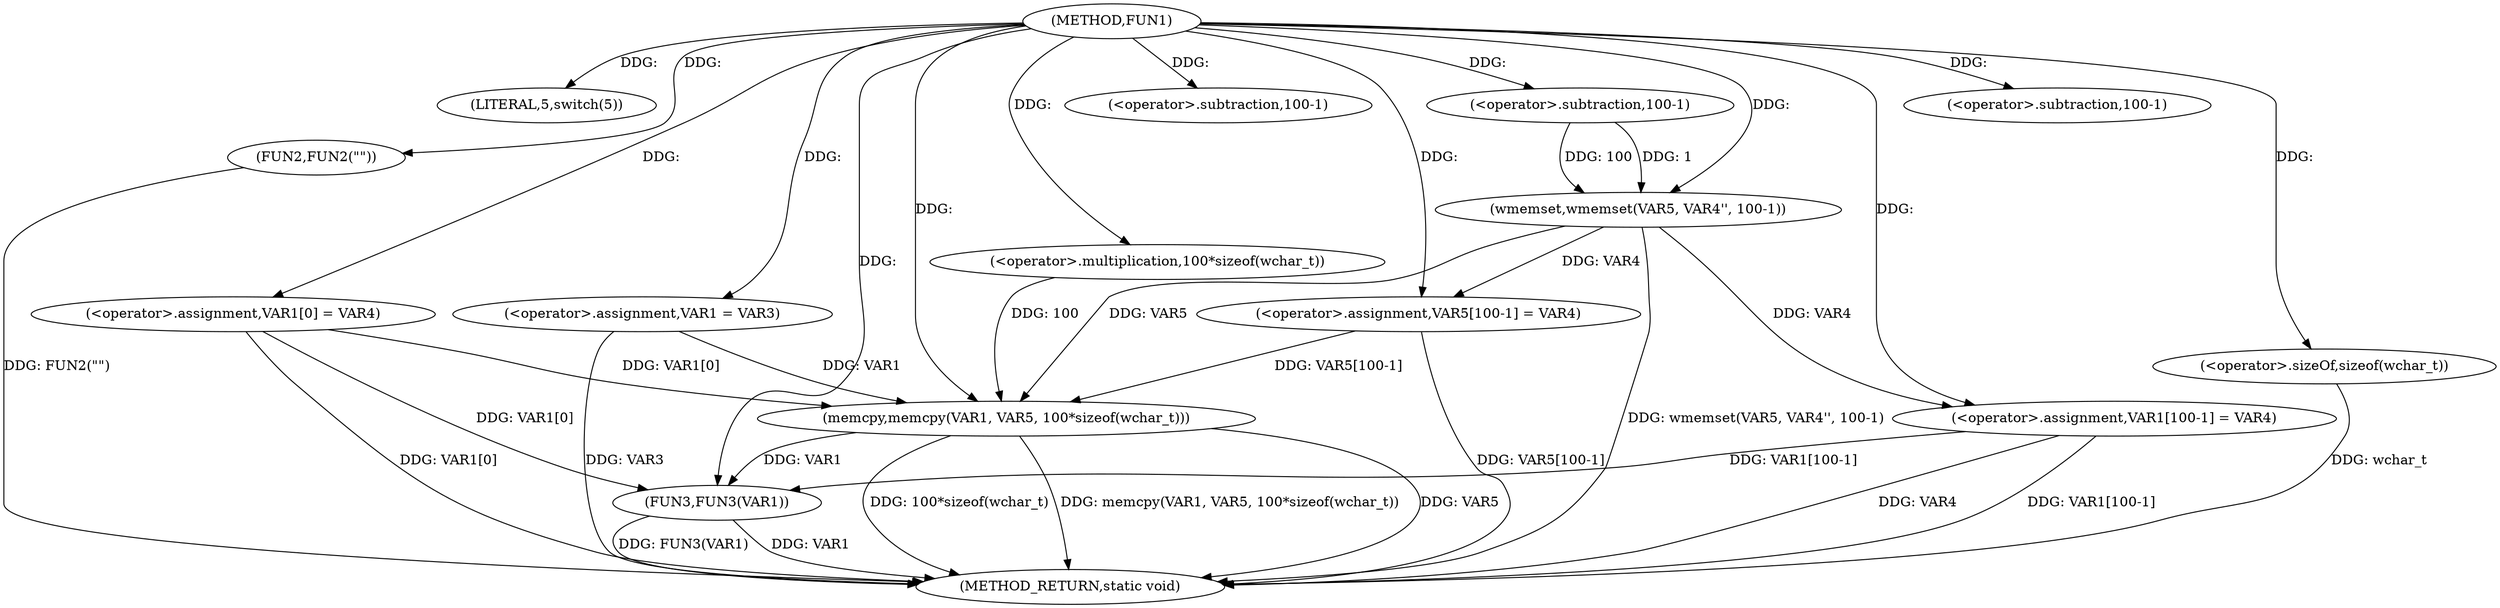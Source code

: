 digraph FUN1 {  
"1000100" [label = "(METHOD,FUN1)" ]
"1000153" [label = "(METHOD_RETURN,static void)" ]
"1000106" [label = "(LITERAL,5,switch(5))" ]
"1000109" [label = "(FUN2,FUN2(\"\"))" ]
"1000113" [label = "(<operator>.assignment,VAR1 = VAR3)" ]
"1000116" [label = "(<operator>.assignment,VAR1[0] = VAR4)" ]
"1000124" [label = "(wmemset,wmemset(VAR5, VAR4'', 100-1))" ]
"1000127" [label = "(<operator>.subtraction,100-1)" ]
"1000130" [label = "(<operator>.assignment,VAR5[100-1] = VAR4)" ]
"1000133" [label = "(<operator>.subtraction,100-1)" ]
"1000137" [label = "(memcpy,memcpy(VAR1, VAR5, 100*sizeof(wchar_t)))" ]
"1000140" [label = "(<operator>.multiplication,100*sizeof(wchar_t))" ]
"1000142" [label = "(<operator>.sizeOf,sizeof(wchar_t))" ]
"1000144" [label = "(<operator>.assignment,VAR1[100-1] = VAR4)" ]
"1000147" [label = "(<operator>.subtraction,100-1)" ]
"1000151" [label = "(FUN3,FUN3(VAR1))" ]
  "1000116" -> "1000153"  [ label = "DDG: VAR1[0]"] 
  "1000151" -> "1000153"  [ label = "DDG: FUN3(VAR1)"] 
  "1000137" -> "1000153"  [ label = "DDG: VAR5"] 
  "1000113" -> "1000153"  [ label = "DDG: VAR3"] 
  "1000144" -> "1000153"  [ label = "DDG: VAR4"] 
  "1000137" -> "1000153"  [ label = "DDG: 100*sizeof(wchar_t)"] 
  "1000151" -> "1000153"  [ label = "DDG: VAR1"] 
  "1000142" -> "1000153"  [ label = "DDG: wchar_t"] 
  "1000144" -> "1000153"  [ label = "DDG: VAR1[100-1]"] 
  "1000137" -> "1000153"  [ label = "DDG: memcpy(VAR1, VAR5, 100*sizeof(wchar_t))"] 
  "1000109" -> "1000153"  [ label = "DDG: FUN2(\"\")"] 
  "1000130" -> "1000153"  [ label = "DDG: VAR5[100-1]"] 
  "1000124" -> "1000153"  [ label = "DDG: wmemset(VAR5, VAR4'', 100-1)"] 
  "1000100" -> "1000106"  [ label = "DDG: "] 
  "1000100" -> "1000109"  [ label = "DDG: "] 
  "1000100" -> "1000113"  [ label = "DDG: "] 
  "1000100" -> "1000116"  [ label = "DDG: "] 
  "1000100" -> "1000124"  [ label = "DDG: "] 
  "1000127" -> "1000124"  [ label = "DDG: 100"] 
  "1000127" -> "1000124"  [ label = "DDG: 1"] 
  "1000100" -> "1000127"  [ label = "DDG: "] 
  "1000124" -> "1000130"  [ label = "DDG: VAR4"] 
  "1000100" -> "1000130"  [ label = "DDG: "] 
  "1000100" -> "1000133"  [ label = "DDG: "] 
  "1000116" -> "1000137"  [ label = "DDG: VAR1[0]"] 
  "1000113" -> "1000137"  [ label = "DDG: VAR1"] 
  "1000100" -> "1000137"  [ label = "DDG: "] 
  "1000124" -> "1000137"  [ label = "DDG: VAR5"] 
  "1000130" -> "1000137"  [ label = "DDG: VAR5[100-1]"] 
  "1000140" -> "1000137"  [ label = "DDG: 100"] 
  "1000100" -> "1000140"  [ label = "DDG: "] 
  "1000100" -> "1000142"  [ label = "DDG: "] 
  "1000100" -> "1000144"  [ label = "DDG: "] 
  "1000124" -> "1000144"  [ label = "DDG: VAR4"] 
  "1000100" -> "1000147"  [ label = "DDG: "] 
  "1000116" -> "1000151"  [ label = "DDG: VAR1[0]"] 
  "1000144" -> "1000151"  [ label = "DDG: VAR1[100-1]"] 
  "1000137" -> "1000151"  [ label = "DDG: VAR1"] 
  "1000100" -> "1000151"  [ label = "DDG: "] 
}
